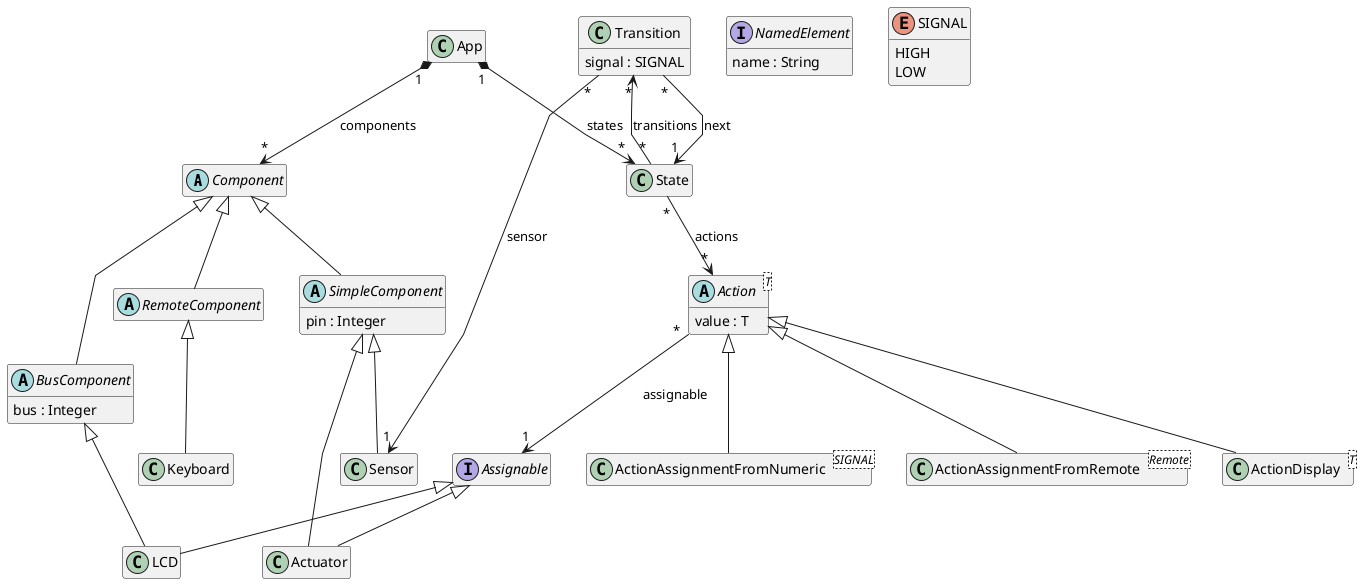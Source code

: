 @startuml
skinparam linetype polyline

' Inheritance
Component <|-- BusComponent
BusComponent <|-- LCD
Assignable <|-- LCD
Assignable <|-- Actuator
Component <|-- SimpleComponent
SimpleComponent <|-- Sensor
SimpleComponent <|-- Actuator
Component <|-- RemoteComponent
RemoteComponent <|-- Keyboard
class "ActionAssignmentFromNumeric<SIGNAL>" as ActionAssignmentFromNumeric_SIGNAL
class "ActionAssignmentFromRemote<Remote>" as ActionAssignmentFromRemote_Remote

Action <|-- ActionAssignmentFromNumeric_SIGNAL
Action <|-- ActionAssignmentFromRemote_Remote
Action <|-- ActionDisplay

' NamedElement <|-- Component
' NamedElement <|-- Remote
' NamedElement <|-- State
' NamedElement <|-- App
' Abstract Class Declaration
Interface NamedElement{
  name : String
}
abstract class Action<T> {
   value : T
}
abstract class Component {
}
abstract class BusComponent {
  bus : Integer
}
abstract class SimpleComponent {
  pin : Integer
}
interface Assignable {
}
abstract class RemoteComponent {
}
class ActionDisplay<T> {
}
' Class Declaration
class App {
}
class Transition {
    signal : SIGNAL
}
' Enum Declaration
enum SIGNAL {
   HIGH
   LOW
}

' All attributes

App "1" *--> "*" Component : components
App "1" *--> "*" State : states
State "*" --> "*" Transition : transitions
Transition "*" --> "1" Sensor : sensor
Transition "*" --> "1" State : next
State "*" --> "*" Action : actions
Action "*" --> "1" Assignable : assignable

' Hide methods
hide RemoteComponent methods
hide BusComponent methods
hide SimpleComponent methods
hide Component methods
hide Keyboard methods
hide BusComponent methods
hide SimpleComponent methods
hide Action methods
hide SIGNAL methods
hide Transition methods
hide Action methods
hide NamedElement methods
hide SIGNAL methods
' Hide members
hide Keyboard members
hide LCD members
hide Keyboard members
hide RemoteComponent members
hide ActionDisplay members
hide Sensor members
hide App members
hide Actuator members
hide Sensor members
hide ActionAssignmentFromNumeric_SIGNAL members
hide ActionAssignmentFromRemote_Remote members
hide State members
hide Component members
hide Assignable members
hide App members
hide Assignable members
@enduml